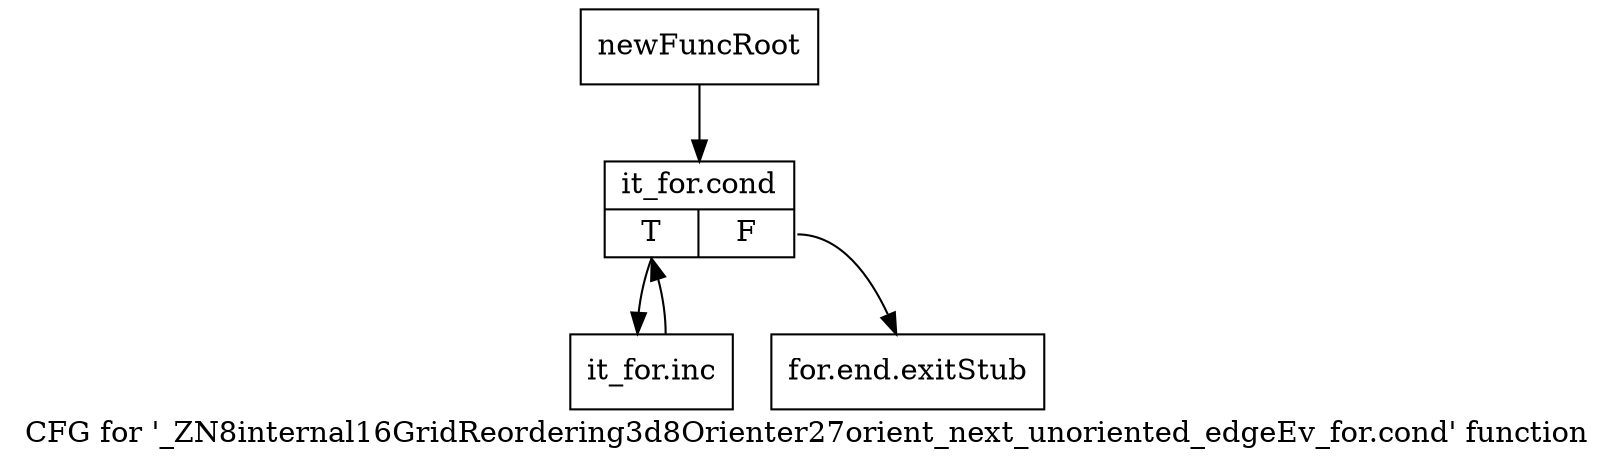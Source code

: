 digraph "CFG for '_ZN8internal16GridReordering3d8Orienter27orient_next_unoriented_edgeEv_for.cond' function" {
	label="CFG for '_ZN8internal16GridReordering3d8Orienter27orient_next_unoriented_edgeEv_for.cond' function";

	Node0x941a5e0 [shape=record,label="{newFuncRoot}"];
	Node0x941a5e0 -> Node0x941a680;
	Node0x941a630 [shape=record,label="{for.end.exitStub}"];
	Node0x941a680 [shape=record,label="{it_for.cond|{<s0>T|<s1>F}}"];
	Node0x941a680:s0 -> Node0x941a6d0;
	Node0x941a680:s1 -> Node0x941a630;
	Node0x941a6d0 [shape=record,label="{it_for.inc}"];
	Node0x941a6d0 -> Node0x941a680;
}
